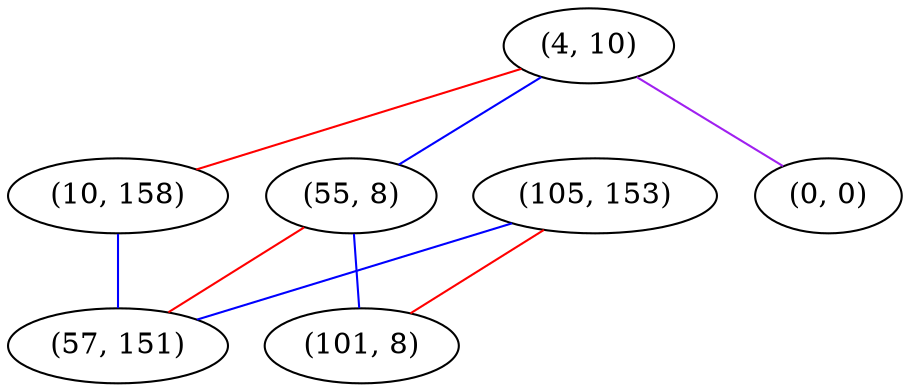 graph "" {
"(4, 10)";
"(10, 158)";
"(55, 8)";
"(0, 0)";
"(105, 153)";
"(101, 8)";
"(57, 151)";
"(4, 10)" -- "(10, 158)"  [color=red, key=0, weight=1];
"(4, 10)" -- "(55, 8)"  [color=blue, key=0, weight=3];
"(4, 10)" -- "(0, 0)"  [color=purple, key=0, weight=4];
"(10, 158)" -- "(57, 151)"  [color=blue, key=0, weight=3];
"(55, 8)" -- "(101, 8)"  [color=blue, key=0, weight=3];
"(55, 8)" -- "(57, 151)"  [color=red, key=0, weight=1];
"(105, 153)" -- "(101, 8)"  [color=red, key=0, weight=1];
"(105, 153)" -- "(57, 151)"  [color=blue, key=0, weight=3];
}

